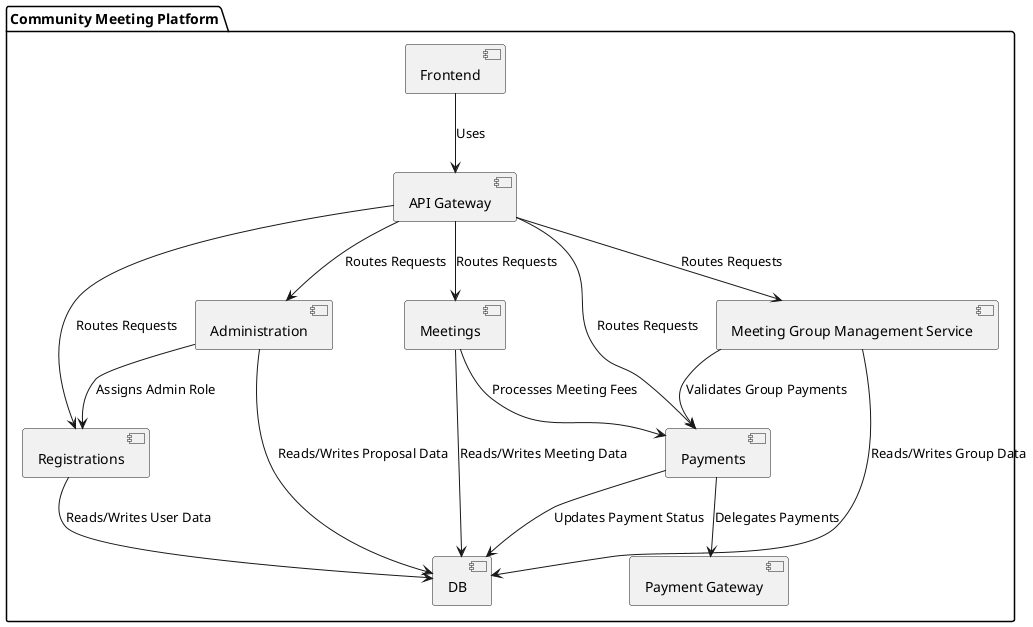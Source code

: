 @startuml
package "Community Meeting Platform" {
[Frontend] as WebUI
[API Gateway] as APIGateway
[Registrations] as Registrations
[Meeting Group Management Service] as GroupManagement
[Meetings] as MeetingManagement
[Administration] as Administration
[Payments] as PaymentIntegration
[DB] as Database
[Payment Gateway] as PaymentGateway

WebUI --> APIGateway : Uses
APIGateway --> Registrations : Routes Requests
APIGateway --> GroupManagement : Routes Requests
APIGateway --> MeetingManagement : Routes Requests
APIGateway --> Administration : Routes Requests
APIGateway --> PaymentIntegration : Routes Requests

Registrations --> Database : Reads/Writes User Data
GroupManagement --> Database : Reads/Writes Group Data
MeetingManagement --> Database : Reads/Writes Meeting Data
Administration --> Database : Reads/Writes Proposal Data

GroupManagement --> PaymentIntegration : Validates Group Payments
MeetingManagement --> PaymentIntegration : Processes Meeting Fees
Administration --> Registrations : Assigns Admin Role

PaymentIntegration --> PaymentGateway : Delegates Payments
PaymentIntegration --> Database : Updates Payment Status

}

@enduml